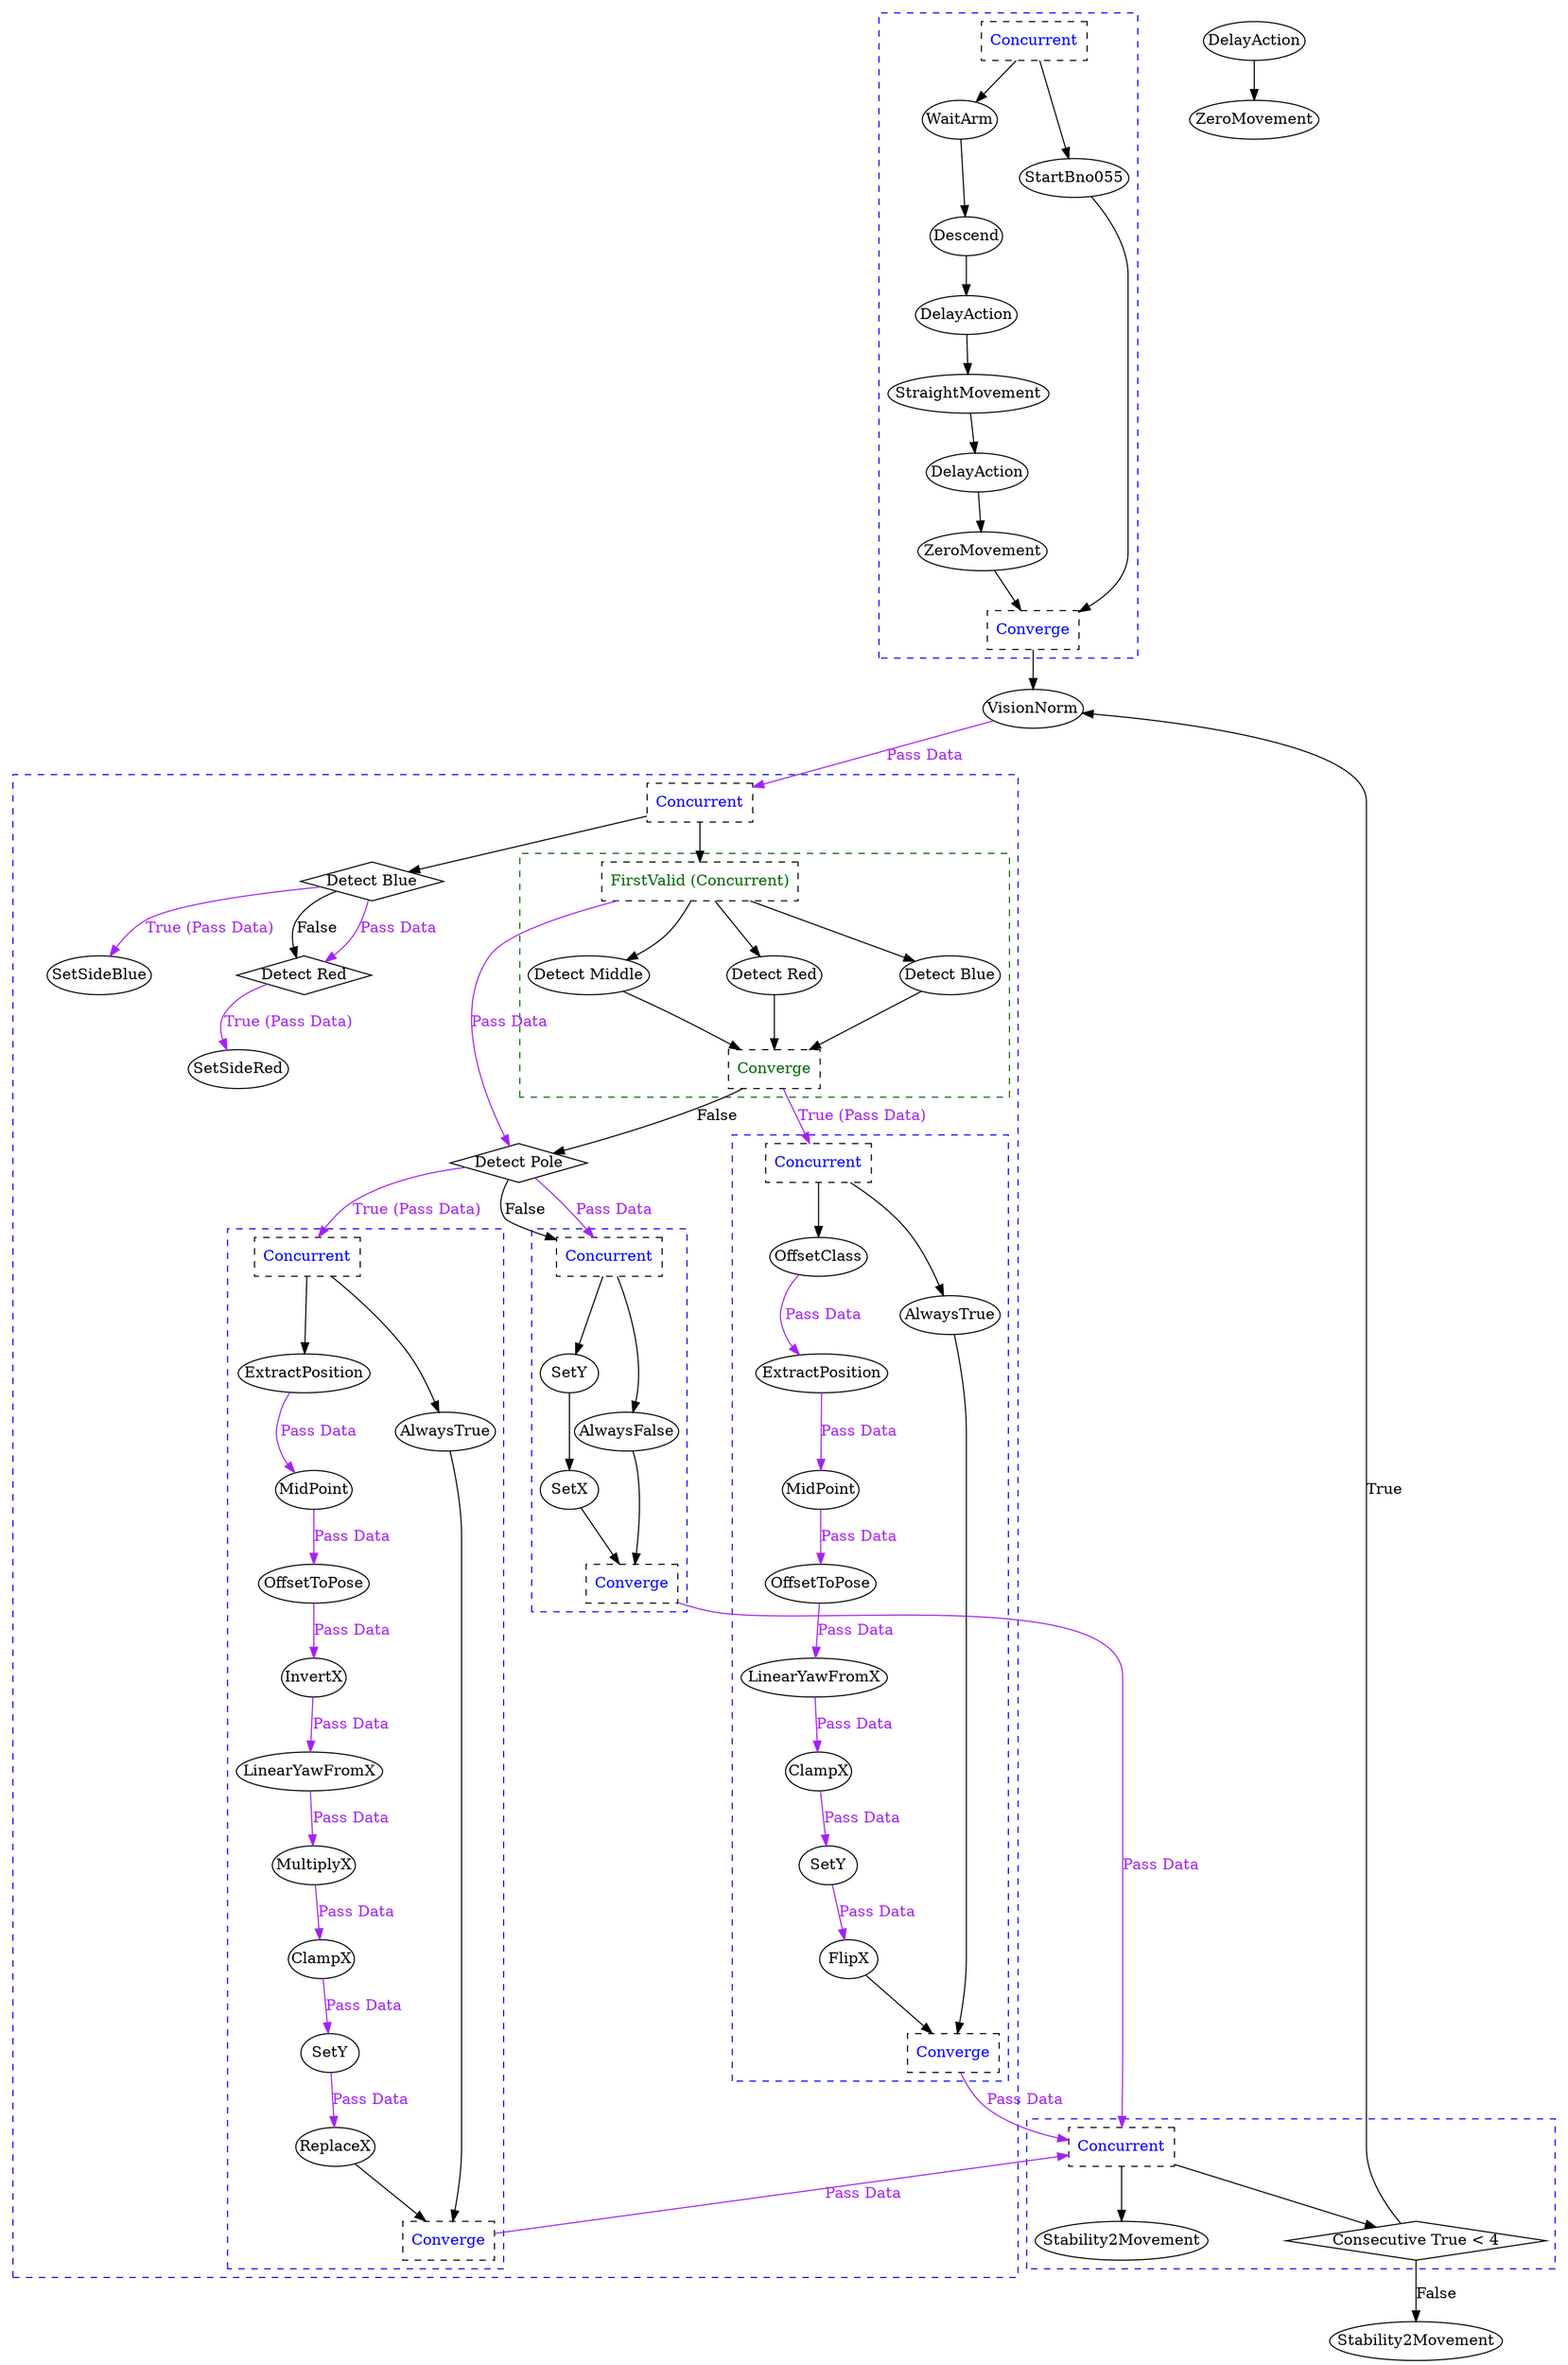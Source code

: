 digraph G {
	splines = true;
	nodesep = 1.0;
	bgcolor = "none"
	"d6b88c3b-3117-43b8-a154-5ab7496bcd0c" [shape = diamond];
	subgraph "cluster_e56f9712-2c26-4b5a-88da-859e6c438823" {
		style = dashed;
		color = blue;
		"0e097353-1d48-425b-9942-7536188244a7" -> "3b4af12b-af3b-4479-b9c8-bf69e9db2044" ;
		"141a472f-533d-4fa3-9fb1-aeb8d509fd8a" -> "32669ebb-83f9-4610-896d-b98d33fd89b6" ;
		"32669ebb-83f9-4610-896d-b98d33fd89b6" -> "12dd479a-3f53-4a44-b32e-159ed1227cbf" ;
		"3b4af12b-af3b-4479-b9c8-bf69e9db2044" -> "141a472f-533d-4fa3-9fb1-aeb8d509fd8a" ;
		"27422d60-bb6b-4d5c-b697-cb103d0e05a8" -> "0e097353-1d48-425b-9942-7536188244a7" ;
		"29d02848-4ab3-4e9c-ae3e-f329c819331f" -> "27422d60-bb6b-4d5c-b697-cb103d0e05a8";
		"29d02848-4ab3-4e9c-ae3e-f329c819331f" -> "4c3dc84c-c073-44b9-9101-891fa8fda235";
		"12dd479a-3f53-4a44-b32e-159ed1227cbf" -> "f7461e68-5faf-4409-81c5-838331a6ca4f";
		"4c3dc84c-c073-44b9-9101-891fa8fda235" -> "f7461e68-5faf-4409-81c5-838331a6ca4f";
		"29d02848-4ab3-4e9c-ae3e-f329c819331f" [label = "Concurrent", shape = box, fontcolor = blue, style = dashed];
		"27422d60-bb6b-4d5c-b697-cb103d0e05a8" [label = "WaitArm", margin = 0];
		"0e097353-1d48-425b-9942-7536188244a7" [label = "Descend", margin = 0];
		"3b4af12b-af3b-4479-b9c8-bf69e9db2044" [label = "DelayAction", margin = 0];
		"141a472f-533d-4fa3-9fb1-aeb8d509fd8a" [label = "StraightMovement", margin = 0];
		"32669ebb-83f9-4610-896d-b98d33fd89b6" [label = "DelayAction", margin = 0];
		"12dd479a-3f53-4a44-b32e-159ed1227cbf" [label = "ZeroMovement", margin = 0];
		"4c3dc84c-c073-44b9-9101-891fa8fda235" [label = "StartBno055", margin = 0];
		"f7461e68-5faf-4409-81c5-838331a6ca4f" [label = "Converge", shape = box, fontcolor = blue, style = dashed];
	}
	
	subgraph "cluster_30268390-88cf-4f27-a8d0-3b8ffc2db0d1" {
		style = dashed;
		color = blue;
		"88b80f5e-ed6d-430b-bd7d-e14181d4dd1e" [shape = diamond];
		"cf70c18e-8c67-4c41-8990-30c29e8f8c2a" [shape = diamond];
		"48e7d1a9-6467-45e6-92d9-e3ee35bb2d11" [shape = diamond];
		"8593b306-52bd-442a-be98-c45b42ec82f4" [shape = diamond];
		subgraph "cluster_47668908-1089-44d2-82cc-7c7a27aa946d" {
			style = dashed;
			color = blue;
			"c2b8252c-3a7b-4866-ac1c-3d9e8fd0a986" -> "b1aa376f-9a93-419d-b327-7e171d38cfbd" [color = purple, fontcolor = purple, label = "Pass Data"];
			"51755afd-5ae0-4c9b-af1d-d7a16fa266e8" -> "c2b8252c-3a7b-4866-ac1c-3d9e8fd0a986" [color = purple, fontcolor = purple, label = "Pass Data"];
			"560e1638-d903-4520-bd09-eccbda0dd043" -> "51755afd-5ae0-4c9b-af1d-d7a16fa266e8" [color = purple, fontcolor = purple, label = "Pass Data"];
			"ddf549ab-4ac3-4d60-9d74-83a7847004a5" -> "560e1638-d903-4520-bd09-eccbda0dd043" [color = purple, fontcolor = purple, label = "Pass Data"];
			"bca92eb9-6597-4e81-a3f4-c7190cf2e257" -> "ddf549ab-4ac3-4d60-9d74-83a7847004a5" [color = purple, fontcolor = purple, label = "Pass Data"];
			"d4059765-b7c8-4d98-b2dc-b8350d7f2702" -> "bca92eb9-6597-4e81-a3f4-c7190cf2e257" [color = purple, fontcolor = purple, label = "Pass Data"];
			"3e5bf5ae-5d86-4a81-b487-6e722972ac22" -> "d4059765-b7c8-4d98-b2dc-b8350d7f2702" [color = purple, fontcolor = purple, label = "Pass Data"];
			"d0f1c9ab-3deb-4bb0-baae-69076ddfaba1" -> "3e5bf5ae-5d86-4a81-b487-6e722972ac22";
			"d0f1c9ab-3deb-4bb0-baae-69076ddfaba1" -> "a2a3e215-6b8b-4103-9fe5-2e4d5c415c6c";
			"b1aa376f-9a93-419d-b327-7e171d38cfbd" -> "9213ca2a-5bd3-4680-9487-eabbf812f860";
			"a2a3e215-6b8b-4103-9fe5-2e4d5c415c6c" -> "9213ca2a-5bd3-4680-9487-eabbf812f860";
			"d0f1c9ab-3deb-4bb0-baae-69076ddfaba1" [label = "Concurrent", shape = box, fontcolor = blue, style = dashed];
			"3e5bf5ae-5d86-4a81-b487-6e722972ac22" [label = "OffsetClass", margin = 0];
			"d4059765-b7c8-4d98-b2dc-b8350d7f2702" [label = "ExtractPosition", margin = 0];
			"bca92eb9-6597-4e81-a3f4-c7190cf2e257" [label = "MidPoint", margin = 0];
			"ddf549ab-4ac3-4d60-9d74-83a7847004a5" [label = "OffsetToPose", margin = 0];
			"560e1638-d903-4520-bd09-eccbda0dd043" [label = "LinearYawFromX", margin = 0];
			"51755afd-5ae0-4c9b-af1d-d7a16fa266e8" [label = "ClampX", margin = 0];
			"c2b8252c-3a7b-4866-ac1c-3d9e8fd0a986" [label = "SetY", margin = 0];
			"b1aa376f-9a93-419d-b327-7e171d38cfbd" [label = "FlipX", margin = 0];
			"a2a3e215-6b8b-4103-9fe5-2e4d5c415c6c" [label = "AlwaysTrue", margin = 0];
			"9213ca2a-5bd3-4680-9487-eabbf812f860" [label = "Converge", shape = box, fontcolor = blue, style = dashed];
		}
		
		subgraph "cluster_944bcf90-ba62-491e-83cd-043691ad0ceb" {
			style = dashed;
			color = blue;
			"c5790c07-2c61-4627-8ea3-559a1273543d" -> "b5417d0b-09ea-44e0-b730-e4e83a2e11d6" [color = purple, fontcolor = purple, label = "Pass Data"];
			"b6e05d6d-0c9e-471b-98a1-35b6940685fe" -> "c5790c07-2c61-4627-8ea3-559a1273543d" [color = purple, fontcolor = purple, label = "Pass Data"];
			"cee25da7-8565-4286-9045-62baff223d0d" -> "b6e05d6d-0c9e-471b-98a1-35b6940685fe" [color = purple, fontcolor = purple, label = "Pass Data"];
			"9526e6f1-afaf-4a12-8266-1b17d4c88306" -> "cee25da7-8565-4286-9045-62baff223d0d" [color = purple, fontcolor = purple, label = "Pass Data"];
			"d189090e-44d7-416e-a55d-01b04ff40b4b" -> "9526e6f1-afaf-4a12-8266-1b17d4c88306" [color = purple, fontcolor = purple, label = "Pass Data"];
			"fab5e8f0-6e9c-40a6-8177-7c40adfb953c" -> "d189090e-44d7-416e-a55d-01b04ff40b4b" [color = purple, fontcolor = purple, label = "Pass Data"];
			"175c4640-7d46-4c3a-b352-c52a6ad79022" -> "fab5e8f0-6e9c-40a6-8177-7c40adfb953c" [color = purple, fontcolor = purple, label = "Pass Data"];
			"54853863-40de-43f0-8052-979f59ae79d9" -> "175c4640-7d46-4c3a-b352-c52a6ad79022" [color = purple, fontcolor = purple, label = "Pass Data"];
			"ecae2282-8b10-4ea5-8412-1ac4eb1f8e41" -> "54853863-40de-43f0-8052-979f59ae79d9";
			"ecae2282-8b10-4ea5-8412-1ac4eb1f8e41" -> "9c2ce87b-ca83-4096-b4e4-1ce5c339e738";
			"b5417d0b-09ea-44e0-b730-e4e83a2e11d6" -> "ea3a600b-b399-46b8-9c69-14532349b3ec";
			"9c2ce87b-ca83-4096-b4e4-1ce5c339e738" -> "ea3a600b-b399-46b8-9c69-14532349b3ec";
			"ecae2282-8b10-4ea5-8412-1ac4eb1f8e41" [label = "Concurrent", shape = box, fontcolor = blue, style = dashed];
			"54853863-40de-43f0-8052-979f59ae79d9" [label = "ExtractPosition", margin = 0];
			"175c4640-7d46-4c3a-b352-c52a6ad79022" [label = "MidPoint", margin = 0];
			"fab5e8f0-6e9c-40a6-8177-7c40adfb953c" [label = "OffsetToPose", margin = 0];
			"d189090e-44d7-416e-a55d-01b04ff40b4b" [label = "InvertX", margin = 0];
			"9526e6f1-afaf-4a12-8266-1b17d4c88306" [label = "LinearYawFromX", margin = 0];
			"cee25da7-8565-4286-9045-62baff223d0d" [label = "MultiplyX", margin = 0];
			"b6e05d6d-0c9e-471b-98a1-35b6940685fe" [label = "ClampX", margin = 0];
			"c5790c07-2c61-4627-8ea3-559a1273543d" [label = "SetY", margin = 0];
			"b5417d0b-09ea-44e0-b730-e4e83a2e11d6" [label = "ReplaceX", margin = 0];
			"9c2ce87b-ca83-4096-b4e4-1ce5c339e738" [label = "AlwaysTrue", margin = 0];
			"ea3a600b-b399-46b8-9c69-14532349b3ec" [label = "Converge", shape = box, fontcolor = blue, style = dashed];
		}
		
		subgraph "cluster_ab6636ea-0ec4-4f6d-907f-48e2675f4145" {
			style = dashed;
			color = blue;
			"05aed9ba-9edd-4bba-8691-bfc2895c1910" -> "7c4abd47-ed68-4f2f-9adf-2a85a5929b74" ;
			"cb4273c9-6f88-4710-b425-430f4880196b" -> "05aed9ba-9edd-4bba-8691-bfc2895c1910";
			"cb4273c9-6f88-4710-b425-430f4880196b" -> "9b2d22ab-1c1f-4361-9854-26d831b36bdb";
			"7c4abd47-ed68-4f2f-9adf-2a85a5929b74" -> "7d818e5c-82df-4c23-a62e-35764000aa51";
			"9b2d22ab-1c1f-4361-9854-26d831b36bdb" -> "7d818e5c-82df-4c23-a62e-35764000aa51";
			"cb4273c9-6f88-4710-b425-430f4880196b" [label = "Concurrent", shape = box, fontcolor = blue, style = dashed];
			"05aed9ba-9edd-4bba-8691-bfc2895c1910" [label = "SetY", margin = 0];
			"7c4abd47-ed68-4f2f-9adf-2a85a5929b74" [label = "SetX", margin = 0];
			"9b2d22ab-1c1f-4361-9854-26d831b36bdb" [label = "AlwaysFalse", margin = 0];
			"7d818e5c-82df-4c23-a62e-35764000aa51" [label = "Converge", shape = box, fontcolor = blue, style = dashed];
		}
		
		subgraph "cluster_449db444-2def-400d-b731-b4df2e5fba25" {
			style = dashed;
			color = darkgreen;
			"60819018-261b-439a-9cd2-4ce65ad43c24" -> "e293e8b8-85b2-430a-8502-6e8b746c7cd5";
			"60819018-261b-439a-9cd2-4ce65ad43c24" -> "96222c20-0eb4-4ee8-b6a5-7bf2789b8bb0";
			"60819018-261b-439a-9cd2-4ce65ad43c24" -> "b5404e4f-e9e4-47d8-bd59-c1df856bb897";
			"e293e8b8-85b2-430a-8502-6e8b746c7cd5" -> "8593b306-52bd-442a-be98-c45b42ec82f4";
			"96222c20-0eb4-4ee8-b6a5-7bf2789b8bb0" -> "8593b306-52bd-442a-be98-c45b42ec82f4";
			"b5404e4f-e9e4-47d8-bd59-c1df856bb897" -> "8593b306-52bd-442a-be98-c45b42ec82f4";
			"60819018-261b-439a-9cd2-4ce65ad43c24" [label = "FirstValid (Concurrent)", shape = box, fontcolor = darkgreen, style = dashed];
			"e293e8b8-85b2-430a-8502-6e8b746c7cd5" [label = "Detect Blue", margin = 0];
			"96222c20-0eb4-4ee8-b6a5-7bf2789b8bb0" [label = "Detect Middle", margin = 0];
			"b5404e4f-e9e4-47d8-bd59-c1df856bb897" [label = "Detect Red", margin = 0];
			"8593b306-52bd-442a-be98-c45b42ec82f4" [label = "Converge", shape = box, fontcolor = darkgreen, style = dashed];
		}
		
		"88b80f5e-ed6d-430b-bd7d-e14181d4dd1e" -> "22b5bb75-ab7c-4596-b1d6-fa806f18709f" [color = purple, fontcolor = purple, label = "True (Pass Data)"];
		"cf70c18e-8c67-4c41-8990-30c29e8f8c2a" -> "79eb4645-ff8d-4e29-add4-23456bebc442" [color = purple, fontcolor = purple, label = "True (Pass Data)"];
		"cf70c18e-8c67-4c41-8990-30c29e8f8c2a" -> "88b80f5e-ed6d-430b-bd7d-e14181d4dd1e" [label = "False"];
		"cf70c18e-8c67-4c41-8990-30c29e8f8c2a" -> "88b80f5e-ed6d-430b-bd7d-e14181d4dd1e" [color = purple, fontcolor = purple, label = "Pass Data"];
		"48e7d1a9-6467-45e6-92d9-e3ee35bb2d11" -> "ecae2282-8b10-4ea5-8412-1ac4eb1f8e41" [color = purple, fontcolor = purple, label = "True (Pass Data)"];
		"48e7d1a9-6467-45e6-92d9-e3ee35bb2d11" -> "cb4273c9-6f88-4710-b425-430f4880196b" [label = "False"];
		"48e7d1a9-6467-45e6-92d9-e3ee35bb2d11" -> "cb4273c9-6f88-4710-b425-430f4880196b" [color = purple, fontcolor = purple, label = "Pass Data"];
		"8593b306-52bd-442a-be98-c45b42ec82f4" -> "d0f1c9ab-3deb-4bb0-baae-69076ddfaba1" [color = purple, fontcolor = purple, label = "True (Pass Data)"];
		"8593b306-52bd-442a-be98-c45b42ec82f4" -> "48e7d1a9-6467-45e6-92d9-e3ee35bb2d11" [label = "False"];
		"60819018-261b-439a-9cd2-4ce65ad43c24" -> "48e7d1a9-6467-45e6-92d9-e3ee35bb2d11" [color = purple, fontcolor = purple, label = "Pass Data"];
		"3f16a926-6827-43d1-8ffc-87ad918a925b" -> "cf70c18e-8c67-4c41-8990-30c29e8f8c2a";
		"3f16a926-6827-43d1-8ffc-87ad918a925b" -> "60819018-261b-439a-9cd2-4ce65ad43c24";
		"3f16a926-6827-43d1-8ffc-87ad918a925b" [label = "Concurrent", shape = box, fontcolor = blue, style = dashed];
		"79eb4645-ff8d-4e29-add4-23456bebc442" [label = "SetSideBlue", margin = 0];
		"22b5bb75-ab7c-4596-b1d6-fa806f18709f" [label = "SetSideRed", margin = 0];
		"88b80f5e-ed6d-430b-bd7d-e14181d4dd1e" [label = "Detect Red", margin = 0];
		"cf70c18e-8c67-4c41-8990-30c29e8f8c2a" [label = "Detect Blue", margin = 0];
		"48e7d1a9-6467-45e6-92d9-e3ee35bb2d11" [label = "Detect Pole", margin = 0];
	}
	
	subgraph "cluster_4db0eed1-2d18-4887-97a2-9ff2af5ed470" {
		style = dashed;
		color = blue;
		"14589d45-20ed-4be4-8f76-c872253164c9" -> "561f3c00-6d35-4e58-a6c6-5d7075f6b1b8";
		"14589d45-20ed-4be4-8f76-c872253164c9" -> "d6b88c3b-3117-43b8-a154-5ab7496bcd0c";
		"14589d45-20ed-4be4-8f76-c872253164c9" [label = "Concurrent", shape = box, fontcolor = blue, style = dashed];
		"561f3c00-6d35-4e58-a6c6-5d7075f6b1b8" [label = "Stability2Movement", margin = 0];
		"d6b88c3b-3117-43b8-a154-5ab7496bcd0c" [label = "Consecutive True < 4", margin = 0];
	}
	
	"9213ca2a-5bd3-4680-9487-eabbf812f860" -> "14589d45-20ed-4be4-8f76-c872253164c9" [color = purple, fontcolor = purple, label = "Pass Data"];
	"ea3a600b-b399-46b8-9c69-14532349b3ec" -> "14589d45-20ed-4be4-8f76-c872253164c9" [color = purple, fontcolor = purple, label = "Pass Data"];
	"7d818e5c-82df-4c23-a62e-35764000aa51" -> "14589d45-20ed-4be4-8f76-c872253164c9" [color = purple, fontcolor = purple, label = "Pass Data"];
	"90d9e4d1-cf92-48cf-8dbd-bf85b9d96e47" -> "3f16a926-6827-43d1-8ffc-87ad918a925b" [color = purple, fontcolor = purple, label = "Pass Data"];
	"d6b88c3b-3117-43b8-a154-5ab7496bcd0c" -> "90d9e4d1-cf92-48cf-8dbd-bf85b9d96e47" [label = "True"];
	"18a6d222-9b98-496c-a718-8496d7259937" -> "405f616a-f94f-4fd8-9ae3-78550c25e6b3" ;
	"d6b88c3b-3117-43b8-a154-5ab7496bcd0c" -> "fa9ec04c-e00b-40a9-9192-48bca24a417e" [label = "False"];
	"f7461e68-5faf-4409-81c5-838331a6ca4f" -> "90d9e4d1-cf92-48cf-8dbd-bf85b9d96e47" ;
	"90d9e4d1-cf92-48cf-8dbd-bf85b9d96e47" [label = "VisionNorm", margin = 0];
	"fa9ec04c-e00b-40a9-9192-48bca24a417e" [label = "Stability2Movement", margin = 0];
	"18a6d222-9b98-496c-a718-8496d7259937" [label = "DelayAction", margin = 0];
	"405f616a-f94f-4fd8-9ae3-78550c25e6b3" [label = "ZeroMovement", margin = 0];
}
